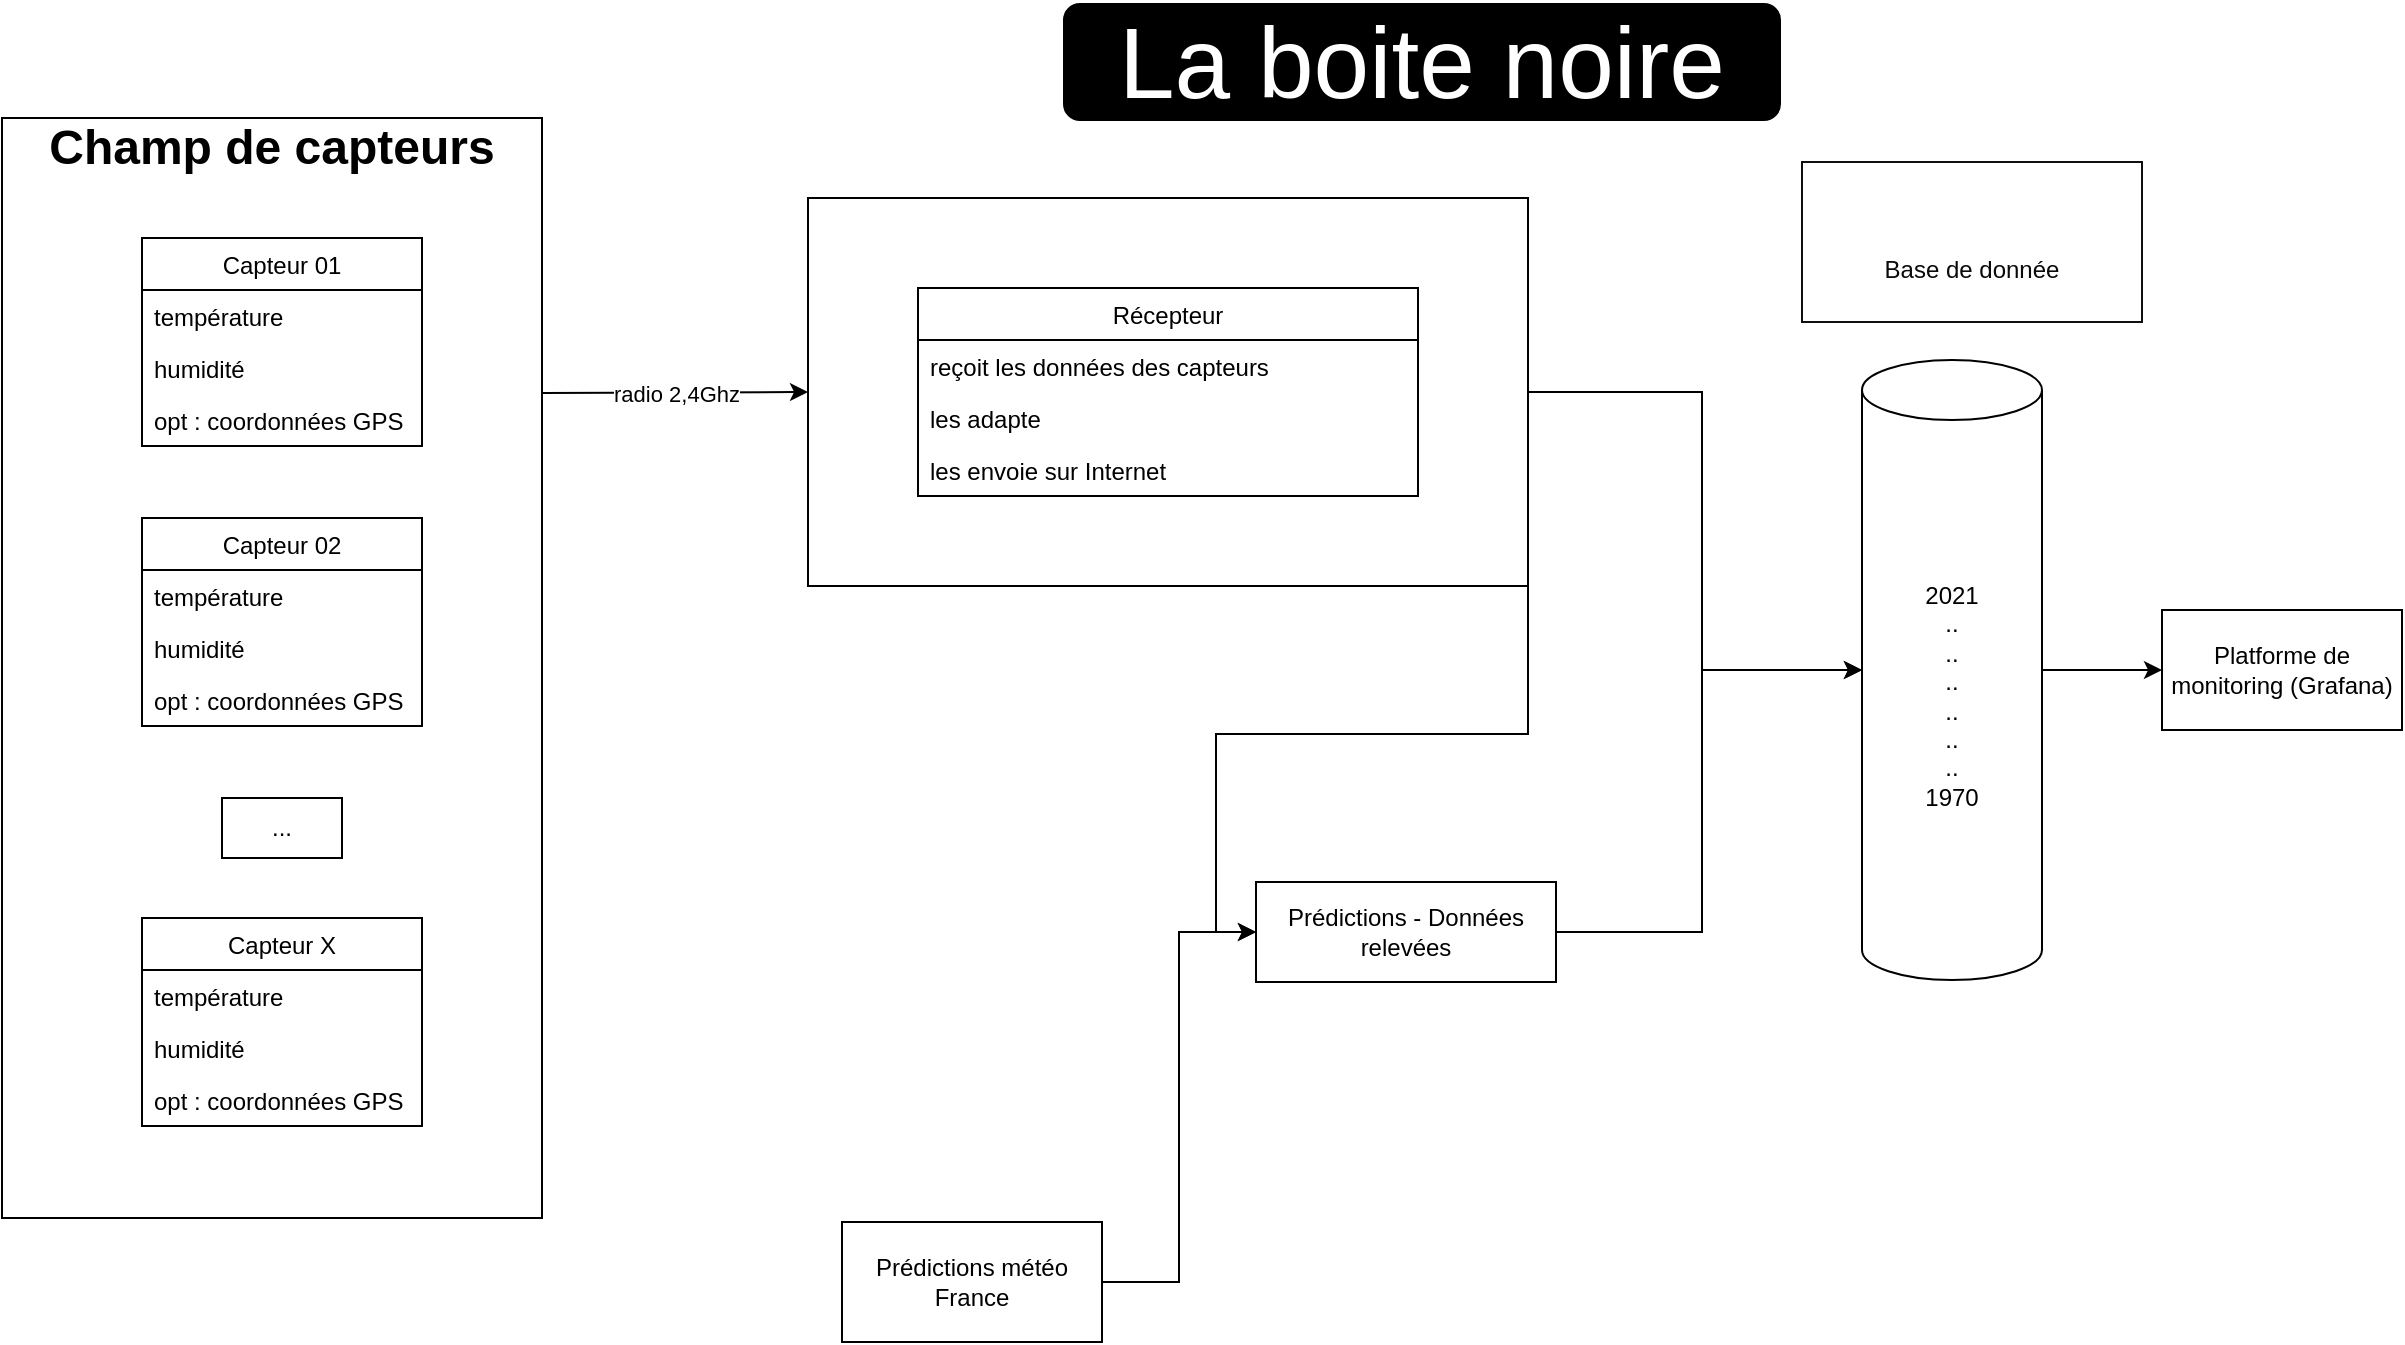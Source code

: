 <mxfile version="15.9.6" type="device"><diagram id="6Cc6UVWxts14hBTuOJX_" name="Page-1"><mxGraphModel dx="2819" dy="1048" grid="1" gridSize="10" guides="1" tooltips="1" connect="1" arrows="1" fold="1" page="1" pageScale="1" pageWidth="1169" pageHeight="827" math="0" shadow="0"><root><mxCell id="0"/><mxCell id="1" parent="0"/><mxCell id="g27WDm8jm8eh9OkKAfT4-30" style="rounded=0;orthogonalLoop=1;jettySize=auto;html=1;exitX=1;exitY=0.25;exitDx=0;exitDy=0;entryX=0;entryY=0.5;entryDx=0;entryDy=0;" parent="1" source="g27WDm8jm8eh9OkKAfT4-23" target="g27WDm8jm8eh9OkKAfT4-25" edge="1"><mxGeometry relative="1" as="geometry"/></mxCell><mxCell id="g27WDm8jm8eh9OkKAfT4-31" value="radio 2,4Ghz" style="edgeLabel;html=1;align=center;verticalAlign=middle;resizable=0;points=[];" parent="g27WDm8jm8eh9OkKAfT4-30" vertex="1" connectable="0"><mxGeometry relative="1" as="geometry"><mxPoint as="offset"/></mxGeometry></mxCell><mxCell id="g27WDm8jm8eh9OkKAfT4-23" value="&lt;h1&gt;&lt;br&gt;&lt;/h1&gt;" style="rounded=0;whiteSpace=wrap;html=1;strokeColor=default;" parent="1" vertex="1"><mxGeometry x="-40" y="78" width="270" height="550" as="geometry"/></mxCell><mxCell id="g27WDm8jm8eh9OkKAfT4-1" value="Capteur 01" style="swimlane;fontStyle=0;childLayout=stackLayout;horizontal=1;startSize=26;fillColor=none;horizontalStack=0;resizeParent=1;resizeParentMax=0;resizeLast=0;collapsible=1;marginBottom=0;" parent="1" vertex="1"><mxGeometry x="30" y="138" width="140" height="104" as="geometry"/></mxCell><mxCell id="g27WDm8jm8eh9OkKAfT4-2" value="température" style="text;strokeColor=none;fillColor=none;align=left;verticalAlign=top;spacingLeft=4;spacingRight=4;overflow=hidden;rotatable=0;points=[[0,0.5],[1,0.5]];portConstraint=eastwest;" parent="g27WDm8jm8eh9OkKAfT4-1" vertex="1"><mxGeometry y="26" width="140" height="26" as="geometry"/></mxCell><mxCell id="g27WDm8jm8eh9OkKAfT4-3" value="humidité" style="text;strokeColor=none;fillColor=none;align=left;verticalAlign=top;spacingLeft=4;spacingRight=4;overflow=hidden;rotatable=0;points=[[0,0.5],[1,0.5]];portConstraint=eastwest;" parent="g27WDm8jm8eh9OkKAfT4-1" vertex="1"><mxGeometry y="52" width="140" height="26" as="geometry"/></mxCell><mxCell id="g27WDm8jm8eh9OkKAfT4-4" value="opt : coordonnées GPS" style="text;strokeColor=none;fillColor=none;align=left;verticalAlign=top;spacingLeft=4;spacingRight=4;overflow=hidden;rotatable=0;points=[[0,0.5],[1,0.5]];portConstraint=eastwest;" parent="g27WDm8jm8eh9OkKAfT4-1" vertex="1"><mxGeometry y="78" width="140" height="26" as="geometry"/></mxCell><mxCell id="g27WDm8jm8eh9OkKAfT4-13" value="Capteur 02" style="swimlane;fontStyle=0;childLayout=stackLayout;horizontal=1;startSize=26;fillColor=none;horizontalStack=0;resizeParent=1;resizeParentMax=0;resizeLast=0;collapsible=1;marginBottom=0;" parent="1" vertex="1"><mxGeometry x="30" y="278" width="140" height="104" as="geometry"/></mxCell><mxCell id="g27WDm8jm8eh9OkKAfT4-14" value="température" style="text;strokeColor=none;fillColor=none;align=left;verticalAlign=top;spacingLeft=4;spacingRight=4;overflow=hidden;rotatable=0;points=[[0,0.5],[1,0.5]];portConstraint=eastwest;" parent="g27WDm8jm8eh9OkKAfT4-13" vertex="1"><mxGeometry y="26" width="140" height="26" as="geometry"/></mxCell><mxCell id="g27WDm8jm8eh9OkKAfT4-15" value="humidité" style="text;strokeColor=none;fillColor=none;align=left;verticalAlign=top;spacingLeft=4;spacingRight=4;overflow=hidden;rotatable=0;points=[[0,0.5],[1,0.5]];portConstraint=eastwest;" parent="g27WDm8jm8eh9OkKAfT4-13" vertex="1"><mxGeometry y="52" width="140" height="26" as="geometry"/></mxCell><mxCell id="g27WDm8jm8eh9OkKAfT4-16" value="opt : coordonnées GPS" style="text;strokeColor=none;fillColor=none;align=left;verticalAlign=top;spacingLeft=4;spacingRight=4;overflow=hidden;rotatable=0;points=[[0,0.5],[1,0.5]];portConstraint=eastwest;" parent="g27WDm8jm8eh9OkKAfT4-13" vertex="1"><mxGeometry y="78" width="140" height="26" as="geometry"/></mxCell><mxCell id="g27WDm8jm8eh9OkKAfT4-17" value="Capteur X" style="swimlane;fontStyle=0;childLayout=stackLayout;horizontal=1;startSize=26;fillColor=none;horizontalStack=0;resizeParent=1;resizeParentMax=0;resizeLast=0;collapsible=1;marginBottom=0;" parent="1" vertex="1"><mxGeometry x="30" y="478" width="140" height="104" as="geometry"/></mxCell><mxCell id="g27WDm8jm8eh9OkKAfT4-18" value="température" style="text;strokeColor=none;fillColor=none;align=left;verticalAlign=top;spacingLeft=4;spacingRight=4;overflow=hidden;rotatable=0;points=[[0,0.5],[1,0.5]];portConstraint=eastwest;" parent="g27WDm8jm8eh9OkKAfT4-17" vertex="1"><mxGeometry y="26" width="140" height="26" as="geometry"/></mxCell><mxCell id="g27WDm8jm8eh9OkKAfT4-19" value="humidité" style="text;strokeColor=none;fillColor=none;align=left;verticalAlign=top;spacingLeft=4;spacingRight=4;overflow=hidden;rotatable=0;points=[[0,0.5],[1,0.5]];portConstraint=eastwest;" parent="g27WDm8jm8eh9OkKAfT4-17" vertex="1"><mxGeometry y="52" width="140" height="26" as="geometry"/></mxCell><mxCell id="g27WDm8jm8eh9OkKAfT4-20" value="opt : coordonnées GPS" style="text;strokeColor=none;fillColor=none;align=left;verticalAlign=top;spacingLeft=4;spacingRight=4;overflow=hidden;rotatable=0;points=[[0,0.5],[1,0.5]];portConstraint=eastwest;" parent="g27WDm8jm8eh9OkKAfT4-17" vertex="1"><mxGeometry y="78" width="140" height="26" as="geometry"/></mxCell><mxCell id="g27WDm8jm8eh9OkKAfT4-22" value="..." style="text;html=1;strokeColor=default;fillColor=none;align=center;verticalAlign=middle;whiteSpace=wrap;rounded=0;" parent="1" vertex="1"><mxGeometry x="70" y="418" width="60" height="30" as="geometry"/></mxCell><mxCell id="g27WDm8jm8eh9OkKAfT4-24" value="&lt;h1&gt;Champ de capteurs&lt;/h1&gt;" style="text;html=1;strokeColor=none;fillColor=none;align=center;verticalAlign=middle;whiteSpace=wrap;rounded=0;" parent="1" vertex="1"><mxGeometry x="-40" y="78" width="270" height="30" as="geometry"/></mxCell><mxCell id="c6zDOciWWlwUj5wd_L6z-11" style="edgeStyle=orthogonalEdgeStyle;rounded=0;orthogonalLoop=1;jettySize=auto;html=1;exitX=1;exitY=1;exitDx=0;exitDy=0;entryX=0;entryY=0.5;entryDx=0;entryDy=0;" edge="1" parent="1" source="g27WDm8jm8eh9OkKAfT4-25" target="c6zDOciWWlwUj5wd_L6z-8"><mxGeometry relative="1" as="geometry"/></mxCell><mxCell id="c6zDOciWWlwUj5wd_L6z-19" style="edgeStyle=orthogonalEdgeStyle;rounded=0;orthogonalLoop=1;jettySize=auto;html=1;exitX=1;exitY=0.5;exitDx=0;exitDy=0;entryX=0;entryY=0.5;entryDx=0;entryDy=0;entryPerimeter=0;" edge="1" parent="1" source="g27WDm8jm8eh9OkKAfT4-25" target="c6zDOciWWlwUj5wd_L6z-15"><mxGeometry relative="1" as="geometry"><Array as="points"><mxPoint x="810" y="215"/><mxPoint x="810" y="354"/></Array></mxGeometry></mxCell><mxCell id="g27WDm8jm8eh9OkKAfT4-25" value="" style="rounded=0;whiteSpace=wrap;html=1;strokeColor=default;" parent="1" vertex="1"><mxGeometry x="363" y="118" width="360" height="194" as="geometry"/></mxCell><mxCell id="g27WDm8jm8eh9OkKAfT4-26" value="Récepteur" style="swimlane;fontStyle=0;childLayout=stackLayout;horizontal=1;startSize=26;fillColor=none;horizontalStack=0;resizeParent=1;resizeParentMax=0;resizeLast=0;collapsible=1;marginBottom=0;strokeColor=default;" parent="1" vertex="1"><mxGeometry x="418" y="163" width="250" height="104" as="geometry"/></mxCell><mxCell id="g27WDm8jm8eh9OkKAfT4-27" value="reçoit les données des capteurs" style="text;strokeColor=none;fillColor=none;align=left;verticalAlign=top;spacingLeft=4;spacingRight=4;overflow=hidden;rotatable=0;points=[[0,0.5],[1,0.5]];portConstraint=eastwest;" parent="g27WDm8jm8eh9OkKAfT4-26" vertex="1"><mxGeometry y="26" width="250" height="26" as="geometry"/></mxCell><mxCell id="g27WDm8jm8eh9OkKAfT4-28" value="les adapte" style="text;strokeColor=none;fillColor=none;align=left;verticalAlign=top;spacingLeft=4;spacingRight=4;overflow=hidden;rotatable=0;points=[[0,0.5],[1,0.5]];portConstraint=eastwest;" parent="g27WDm8jm8eh9OkKAfT4-26" vertex="1"><mxGeometry y="52" width="250" height="26" as="geometry"/></mxCell><mxCell id="g27WDm8jm8eh9OkKAfT4-29" value="les envoie sur Internet" style="text;strokeColor=none;fillColor=none;align=left;verticalAlign=top;spacingLeft=4;spacingRight=4;overflow=hidden;rotatable=0;points=[[0,0.5],[1,0.5]];portConstraint=eastwest;" parent="g27WDm8jm8eh9OkKAfT4-26" vertex="1"><mxGeometry y="78" width="250" height="26" as="geometry"/></mxCell><mxCell id="gIbASfnqf8Iw_d9wFoB--1" value="Platforme de monitoring (Grafana)" style="rounded=0;whiteSpace=wrap;html=1;" parent="1" vertex="1"><mxGeometry x="1040" y="324" width="120" height="60" as="geometry"/></mxCell><mxCell id="c6zDOciWWlwUj5wd_L6z-10" style="edgeStyle=orthogonalEdgeStyle;rounded=0;orthogonalLoop=1;jettySize=auto;html=1;exitX=1;exitY=0.5;exitDx=0;exitDy=0;entryX=0;entryY=0.5;entryDx=0;entryDy=0;" edge="1" parent="1" source="c6zDOciWWlwUj5wd_L6z-2" target="c6zDOciWWlwUj5wd_L6z-8"><mxGeometry relative="1" as="geometry"/></mxCell><mxCell id="c6zDOciWWlwUj5wd_L6z-2" value="Prédictions météo France" style="rounded=0;whiteSpace=wrap;html=1;" vertex="1" parent="1"><mxGeometry x="380" y="630" width="130" height="60" as="geometry"/></mxCell><mxCell id="c6zDOciWWlwUj5wd_L6z-17" style="edgeStyle=orthogonalEdgeStyle;rounded=0;orthogonalLoop=1;jettySize=auto;html=1;exitX=1;exitY=0.5;exitDx=0;exitDy=0;" edge="1" parent="1" source="c6zDOciWWlwUj5wd_L6z-8" target="c6zDOciWWlwUj5wd_L6z-15"><mxGeometry relative="1" as="geometry"><Array as="points"><mxPoint x="810" y="485"/><mxPoint x="810" y="354"/></Array></mxGeometry></mxCell><mxCell id="c6zDOciWWlwUj5wd_L6z-8" value="Prédictions - Données relevées" style="rounded=0;whiteSpace=wrap;html=1;" vertex="1" parent="1"><mxGeometry x="587" y="460" width="150" height="50" as="geometry"/></mxCell><mxCell id="c6zDOciWWlwUj5wd_L6z-20" style="edgeStyle=orthogonalEdgeStyle;rounded=0;orthogonalLoop=1;jettySize=auto;html=1;exitX=1;exitY=0.5;exitDx=0;exitDy=0;exitPerimeter=0;entryX=0;entryY=0.5;entryDx=0;entryDy=0;" edge="1" parent="1" source="c6zDOciWWlwUj5wd_L6z-15" target="gIbASfnqf8Iw_d9wFoB--1"><mxGeometry relative="1" as="geometry"/></mxCell><mxCell id="c6zDOciWWlwUj5wd_L6z-15" value="2021&lt;br&gt;..&lt;br&gt;..&lt;br&gt;..&lt;br&gt;..&lt;br&gt;..&lt;br&gt;..&lt;br&gt;1970" style="shape=cylinder3;whiteSpace=wrap;html=1;boundedLbl=1;backgroundOutline=1;size=15;" vertex="1" parent="1"><mxGeometry x="890" y="199" width="90" height="310" as="geometry"/></mxCell><mxCell id="c6zDOciWWlwUj5wd_L6z-21" value="&lt;font color=&quot;#ffffff&quot; style=&quot;font-size: 50px&quot;&gt;La boite noire&lt;/font&gt;" style="rounded=1;whiteSpace=wrap;html=1;fillColor=#000000;strokeColor=#FFFFFF;" vertex="1" parent="1"><mxGeometry x="490" y="20" width="360" height="60" as="geometry"/></mxCell><mxCell id="c6zDOciWWlwUj5wd_L6z-22" value="&lt;p&gt;&lt;font color=&quot;#0a0a0a&quot; style=&quot;line-height: 0.3 ; font-size: 12px&quot;&gt;Base de donnée&lt;/font&gt;&lt;/p&gt;" style="rounded=0;whiteSpace=wrap;html=1;fontSize=50;fontColor=#FFFFFF;strokeColor=#0F0F0F;fillColor=#FFFFFF;" vertex="1" parent="1"><mxGeometry x="860" y="100" width="170" height="80" as="geometry"/></mxCell></root></mxGraphModel></diagram></mxfile>